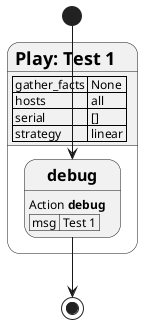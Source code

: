 @startuml
state "= Play: Test 1" as play_1 {
    play_1 : | gather_facts | None |
    play_1 : | hosts | all |
    play_1 : | serial | [] |
    play_1 : | strategy | linear |
    state "== debug" as task_1
    task_1 : Action **debug**
    task_1 : | msg | Test 1 |
}
[*] --> task_1
task_1 --> [*]
@enduml
